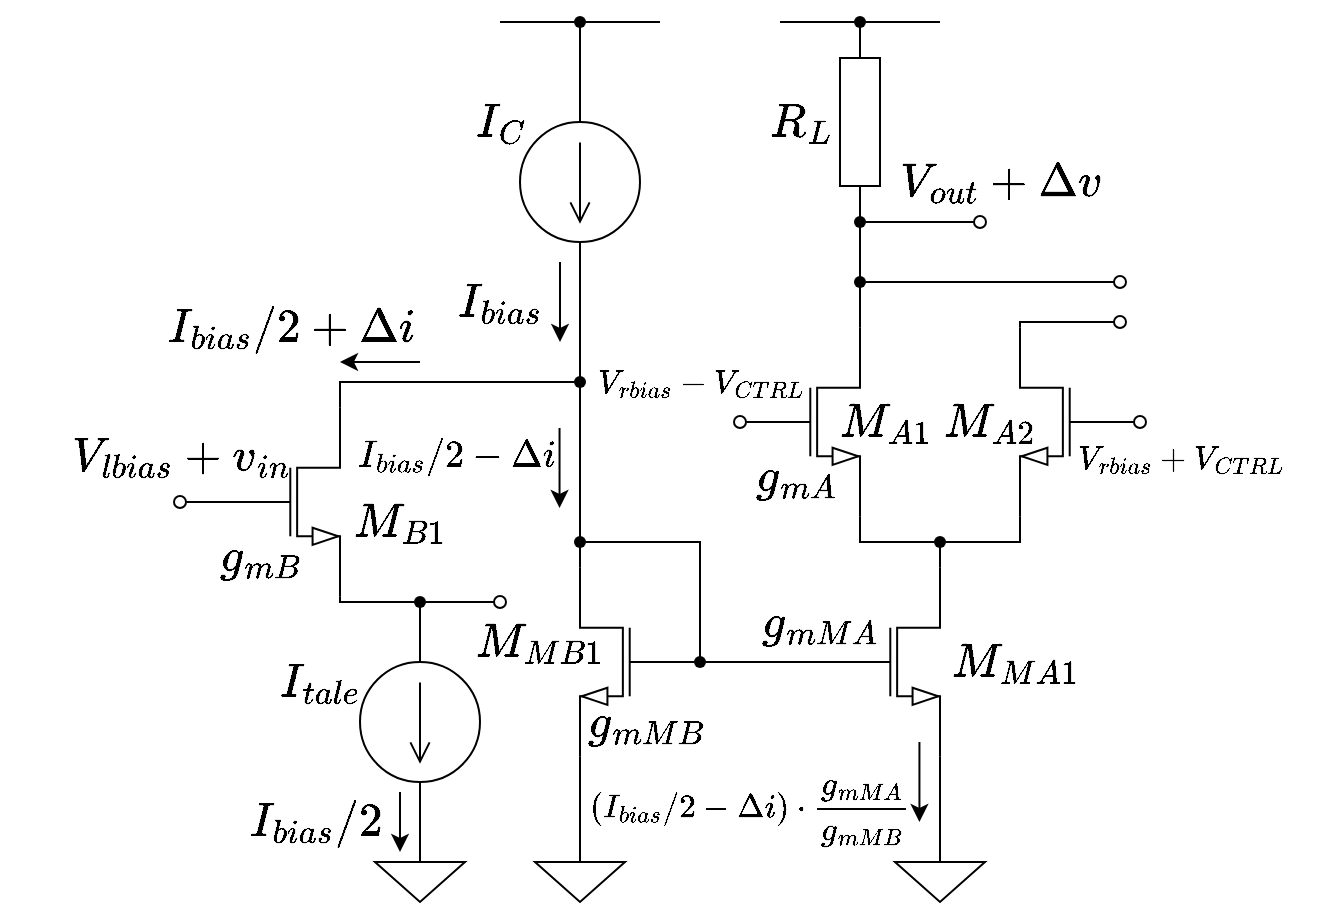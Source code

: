 <mxfile version="21.1.2" type="device">
  <diagram name="ページ1" id="mVm98HoABzWzxBuXfpn-">
    <mxGraphModel dx="844" dy="496" grid="1" gridSize="10" guides="1" tooltips="1" connect="1" arrows="1" fold="1" page="1" pageScale="1" pageWidth="827" pageHeight="1169" math="1" shadow="0">
      <root>
        <mxCell id="0" />
        <mxCell id="1" parent="0" />
        <mxCell id="XizeHZIjxKbHrV3lIYe8-11" style="edgeStyle=orthogonalEdgeStyle;rounded=0;orthogonalLoop=1;jettySize=auto;html=1;exitX=1;exitY=1;exitDx=0;exitDy=0;exitPerimeter=0;entryX=0;entryY=0.5;entryDx=0;entryDy=0;entryPerimeter=0;endArrow=none;endFill=0;" parent="1" source="XizeHZIjxKbHrV3lIYe8-2" target="XizeHZIjxKbHrV3lIYe8-4" edge="1">
          <mxGeometry relative="1" as="geometry">
            <Array as="points">
              <mxPoint x="200" y="330" />
              <mxPoint x="240" y="330" />
            </Array>
          </mxGeometry>
        </mxCell>
        <mxCell id="XizeHZIjxKbHrV3lIYe8-20" style="edgeStyle=orthogonalEdgeStyle;shape=connector;rounded=0;orthogonalLoop=1;jettySize=auto;html=1;exitX=1;exitY=0;exitDx=0;exitDy=0;exitPerimeter=0;labelBackgroundColor=default;strokeColor=default;fontFamily=Helvetica;fontSize=11;fontColor=default;endArrow=none;endFill=0;" parent="1" source="XizeHZIjxKbHrV3lIYe8-2" target="XizeHZIjxKbHrV3lIYe8-18" edge="1">
          <mxGeometry relative="1" as="geometry">
            <Array as="points">
              <mxPoint x="200" y="220" />
            </Array>
          </mxGeometry>
        </mxCell>
        <mxCell id="XizeHZIjxKbHrV3lIYe8-51" style="edgeStyle=orthogonalEdgeStyle;shape=connector;rounded=0;orthogonalLoop=1;jettySize=auto;html=1;exitX=0;exitY=0.5;exitDx=0;exitDy=0;exitPerimeter=0;entryX=1;entryY=0.5;entryDx=0;entryDy=0;labelBackgroundColor=default;strokeColor=default;fontFamily=Helvetica;fontSize=11;fontColor=default;endArrow=none;endFill=0;" parent="1" source="XizeHZIjxKbHrV3lIYe8-2" target="XizeHZIjxKbHrV3lIYe8-50" edge="1">
          <mxGeometry relative="1" as="geometry" />
        </mxCell>
        <mxCell id="XizeHZIjxKbHrV3lIYe8-2" value="" style="verticalLabelPosition=bottom;shadow=0;dashed=0;align=center;html=1;verticalAlign=top;shape=mxgraph.electrical.transistors.nmos;pointerEvents=1;" parent="1" vertex="1">
          <mxGeometry x="140" y="230" width="60" height="100" as="geometry" />
        </mxCell>
        <mxCell id="XizeHZIjxKbHrV3lIYe8-21" style="edgeStyle=orthogonalEdgeStyle;shape=connector;rounded=0;orthogonalLoop=1;jettySize=auto;html=1;exitX=1;exitY=0.5;exitDx=0;exitDy=0;exitPerimeter=0;labelBackgroundColor=default;strokeColor=default;fontFamily=Helvetica;fontSize=11;fontColor=default;endArrow=none;endFill=0;" parent="1" source="XizeHZIjxKbHrV3lIYe8-3" target="XizeHZIjxKbHrV3lIYe8-18" edge="1">
          <mxGeometry relative="1" as="geometry" />
        </mxCell>
        <mxCell id="XizeHZIjxKbHrV3lIYe8-45" style="edgeStyle=orthogonalEdgeStyle;shape=connector;rounded=0;orthogonalLoop=1;jettySize=auto;html=1;exitX=0;exitY=0.5;exitDx=0;exitDy=0;exitPerimeter=0;labelBackgroundColor=default;strokeColor=default;fontFamily=Helvetica;fontSize=11;fontColor=default;endArrow=none;endFill=0;" parent="1" source="XizeHZIjxKbHrV3lIYe8-3" target="XizeHZIjxKbHrV3lIYe8-40" edge="1">
          <mxGeometry relative="1" as="geometry" />
        </mxCell>
        <mxCell id="XizeHZIjxKbHrV3lIYe8-3" value="" style="pointerEvents=1;verticalLabelPosition=bottom;shadow=0;dashed=0;align=center;html=1;verticalAlign=top;shape=mxgraph.electrical.signal_sources.source;aspect=fixed;points=[[0.5,0,0],[1,0.5,0],[0.5,1,0],[0,0.5,0]];elSignalType=dc1;direction=south;" parent="1" vertex="1">
          <mxGeometry x="290" y="90" width="60" height="60" as="geometry" />
        </mxCell>
        <mxCell id="XizeHZIjxKbHrV3lIYe8-4" value="" style="pointerEvents=1;verticalLabelPosition=bottom;shadow=0;dashed=0;align=center;html=1;verticalAlign=top;shape=mxgraph.electrical.signal_sources.source;aspect=fixed;points=[[0.5,0,0],[1,0.5,0],[0.5,1,0],[0,0.5,0]];elSignalType=dc1;direction=south;" parent="1" vertex="1">
          <mxGeometry x="210" y="360" width="60" height="60" as="geometry" />
        </mxCell>
        <mxCell id="XizeHZIjxKbHrV3lIYe8-17" style="edgeStyle=orthogonalEdgeStyle;shape=connector;rounded=0;orthogonalLoop=1;jettySize=auto;html=1;exitX=1;exitY=1;exitDx=0;exitDy=0;exitPerimeter=0;entryX=0.5;entryY=0;entryDx=0;entryDy=0;entryPerimeter=0;labelBackgroundColor=default;strokeColor=default;fontFamily=Helvetica;fontSize=11;fontColor=default;endArrow=none;endFill=0;" parent="1" source="XizeHZIjxKbHrV3lIYe8-5" target="XizeHZIjxKbHrV3lIYe8-15" edge="1">
          <mxGeometry relative="1" as="geometry" />
        </mxCell>
        <mxCell id="XizeHZIjxKbHrV3lIYe8-28" style="edgeStyle=orthogonalEdgeStyle;shape=connector;rounded=0;orthogonalLoop=1;jettySize=auto;html=1;exitX=0;exitY=0.5;exitDx=0;exitDy=0;exitPerimeter=0;entryX=0.522;entryY=0.361;entryDx=0;entryDy=0;entryPerimeter=0;labelBackgroundColor=default;strokeColor=default;fontFamily=Helvetica;fontSize=11;fontColor=default;endArrow=none;endFill=0;" parent="1" source="XizeHZIjxKbHrV3lIYe8-5" target="XizeHZIjxKbHrV3lIYe8-25" edge="1">
          <mxGeometry relative="1" as="geometry" />
        </mxCell>
        <mxCell id="XizeHZIjxKbHrV3lIYe8-32" style="edgeStyle=orthogonalEdgeStyle;shape=connector;rounded=0;orthogonalLoop=1;jettySize=auto;html=1;exitX=1;exitY=0;exitDx=0;exitDy=0;exitPerimeter=0;labelBackgroundColor=default;strokeColor=default;fontFamily=Helvetica;fontSize=11;fontColor=default;endArrow=none;endFill=0;" parent="1" source="XizeHZIjxKbHrV3lIYe8-5" target="XizeHZIjxKbHrV3lIYe8-29" edge="1">
          <mxGeometry relative="1" as="geometry" />
        </mxCell>
        <mxCell id="XizeHZIjxKbHrV3lIYe8-5" value="" style="verticalLabelPosition=bottom;shadow=0;dashed=0;align=center;html=1;verticalAlign=top;shape=mxgraph.electrical.transistors.nmos;pointerEvents=1;" parent="1" vertex="1">
          <mxGeometry x="440" y="310" width="60" height="100" as="geometry" />
        </mxCell>
        <mxCell id="XizeHZIjxKbHrV3lIYe8-16" style="edgeStyle=orthogonalEdgeStyle;shape=connector;rounded=0;orthogonalLoop=1;jettySize=auto;html=1;exitX=1;exitY=1;exitDx=0;exitDy=0;exitPerimeter=0;entryX=0.5;entryY=0;entryDx=0;entryDy=0;entryPerimeter=0;labelBackgroundColor=default;strokeColor=default;fontFamily=Helvetica;fontSize=11;fontColor=default;endArrow=none;endFill=0;" parent="1" source="XizeHZIjxKbHrV3lIYe8-6" target="XizeHZIjxKbHrV3lIYe8-14" edge="1">
          <mxGeometry relative="1" as="geometry" />
        </mxCell>
        <mxCell id="XizeHZIjxKbHrV3lIYe8-23" style="edgeStyle=orthogonalEdgeStyle;shape=connector;rounded=0;orthogonalLoop=1;jettySize=auto;html=1;exitX=1;exitY=0;exitDx=0;exitDy=0;exitPerimeter=0;entryX=0.504;entryY=0.656;entryDx=0;entryDy=0;entryPerimeter=0;labelBackgroundColor=default;strokeColor=default;fontFamily=Helvetica;fontSize=11;fontColor=default;endArrow=none;endFill=0;" parent="1" source="XizeHZIjxKbHrV3lIYe8-6" target="XizeHZIjxKbHrV3lIYe8-19" edge="1">
          <mxGeometry relative="1" as="geometry" />
        </mxCell>
        <mxCell id="XizeHZIjxKbHrV3lIYe8-6" value="" style="verticalLabelPosition=bottom;shadow=0;dashed=0;align=center;html=1;verticalAlign=top;shape=mxgraph.electrical.transistors.nmos;pointerEvents=1;flipH=1;" parent="1" vertex="1">
          <mxGeometry x="320" y="310" width="60" height="100" as="geometry" />
        </mxCell>
        <mxCell id="XizeHZIjxKbHrV3lIYe8-31" style="edgeStyle=orthogonalEdgeStyle;shape=connector;rounded=0;orthogonalLoop=1;jettySize=auto;html=1;exitX=1;exitY=1;exitDx=0;exitDy=0;exitPerimeter=0;labelBackgroundColor=default;strokeColor=default;fontFamily=Helvetica;fontSize=11;fontColor=default;endArrow=none;endFill=0;" parent="1" source="XizeHZIjxKbHrV3lIYe8-7" target="XizeHZIjxKbHrV3lIYe8-29" edge="1">
          <mxGeometry relative="1" as="geometry">
            <Array as="points">
              <mxPoint x="540" y="300" />
            </Array>
          </mxGeometry>
        </mxCell>
        <mxCell id="XizeHZIjxKbHrV3lIYe8-38" style="edgeStyle=orthogonalEdgeStyle;shape=connector;rounded=0;orthogonalLoop=1;jettySize=auto;html=1;exitX=1;exitY=0;exitDx=0;exitDy=0;exitPerimeter=0;entryX=0;entryY=0.5;entryDx=0;entryDy=0;labelBackgroundColor=default;strokeColor=default;fontFamily=Helvetica;fontSize=11;fontColor=default;endArrow=none;endFill=0;" parent="1" source="XizeHZIjxKbHrV3lIYe8-7" target="XizeHZIjxKbHrV3lIYe8-36" edge="1">
          <mxGeometry relative="1" as="geometry">
            <Array as="points">
              <mxPoint x="540" y="190" />
            </Array>
          </mxGeometry>
        </mxCell>
        <mxCell id="XizeHZIjxKbHrV3lIYe8-56" style="edgeStyle=orthogonalEdgeStyle;shape=connector;rounded=0;orthogonalLoop=1;jettySize=auto;html=1;exitX=0;exitY=0.5;exitDx=0;exitDy=0;exitPerimeter=0;entryX=0;entryY=0.5;entryDx=0;entryDy=0;labelBackgroundColor=default;strokeColor=default;fontFamily=Helvetica;fontSize=11;fontColor=default;endArrow=none;endFill=0;" parent="1" source="XizeHZIjxKbHrV3lIYe8-7" target="XizeHZIjxKbHrV3lIYe8-55" edge="1">
          <mxGeometry relative="1" as="geometry" />
        </mxCell>
        <mxCell id="XizeHZIjxKbHrV3lIYe8-7" value="" style="verticalLabelPosition=bottom;shadow=0;dashed=0;align=center;html=1;verticalAlign=top;shape=mxgraph.electrical.transistors.nmos;pointerEvents=1;flipH=1;" parent="1" vertex="1">
          <mxGeometry x="540" y="190" width="60" height="100" as="geometry" />
        </mxCell>
        <mxCell id="XizeHZIjxKbHrV3lIYe8-30" style="edgeStyle=orthogonalEdgeStyle;shape=connector;rounded=0;orthogonalLoop=1;jettySize=auto;html=1;exitX=1;exitY=1;exitDx=0;exitDy=0;exitPerimeter=0;labelBackgroundColor=default;strokeColor=default;fontFamily=Helvetica;fontSize=11;fontColor=default;endArrow=none;endFill=0;" parent="1" source="XizeHZIjxKbHrV3lIYe8-9" target="XizeHZIjxKbHrV3lIYe8-29" edge="1">
          <mxGeometry relative="1" as="geometry">
            <Array as="points">
              <mxPoint x="460" y="300" />
            </Array>
          </mxGeometry>
        </mxCell>
        <mxCell id="XizeHZIjxKbHrV3lIYe8-35" style="edgeStyle=orthogonalEdgeStyle;shape=connector;rounded=0;orthogonalLoop=1;jettySize=auto;html=1;exitX=1;exitY=0;exitDx=0;exitDy=0;exitPerimeter=0;labelBackgroundColor=default;strokeColor=default;fontFamily=Helvetica;fontSize=11;fontColor=default;endArrow=none;endFill=0;" parent="1" source="XizeHZIjxKbHrV3lIYe8-9" target="XizeHZIjxKbHrV3lIYe8-33" edge="1">
          <mxGeometry relative="1" as="geometry" />
        </mxCell>
        <mxCell id="XizeHZIjxKbHrV3lIYe8-54" style="edgeStyle=orthogonalEdgeStyle;shape=connector;rounded=0;orthogonalLoop=1;jettySize=auto;html=1;exitX=0;exitY=0.5;exitDx=0;exitDy=0;exitPerimeter=0;entryX=1;entryY=0.5;entryDx=0;entryDy=0;labelBackgroundColor=default;strokeColor=default;fontFamily=Helvetica;fontSize=11;fontColor=default;endArrow=none;endFill=0;" parent="1" source="XizeHZIjxKbHrV3lIYe8-9" target="XizeHZIjxKbHrV3lIYe8-52" edge="1">
          <mxGeometry relative="1" as="geometry" />
        </mxCell>
        <mxCell id="XizeHZIjxKbHrV3lIYe8-9" value="" style="verticalLabelPosition=bottom;shadow=0;dashed=0;align=center;html=1;verticalAlign=top;shape=mxgraph.electrical.transistors.nmos;pointerEvents=1;" parent="1" vertex="1">
          <mxGeometry x="400" y="190" width="60" height="100" as="geometry" />
        </mxCell>
        <mxCell id="XizeHZIjxKbHrV3lIYe8-46" style="edgeStyle=orthogonalEdgeStyle;shape=connector;rounded=0;orthogonalLoop=1;jettySize=auto;html=1;exitX=0;exitY=0.5;exitDx=0;exitDy=0;exitPerimeter=0;labelBackgroundColor=default;strokeColor=default;fontFamily=Helvetica;fontSize=11;fontColor=default;endArrow=none;endFill=0;" parent="1" source="XizeHZIjxKbHrV3lIYe8-10" target="XizeHZIjxKbHrV3lIYe8-44" edge="1">
          <mxGeometry relative="1" as="geometry" />
        </mxCell>
        <mxCell id="XizeHZIjxKbHrV3lIYe8-71" style="edgeStyle=orthogonalEdgeStyle;shape=connector;rounded=0;orthogonalLoop=1;jettySize=auto;html=1;exitX=1;exitY=0.5;exitDx=0;exitDy=0;exitPerimeter=0;labelBackgroundColor=default;strokeColor=default;fontFamily=Helvetica;fontSize=11;fontColor=default;endArrow=none;endFill=0;" parent="1" source="XizeHZIjxKbHrV3lIYe8-10" target="XizeHZIjxKbHrV3lIYe8-70" edge="1">
          <mxGeometry relative="1" as="geometry" />
        </mxCell>
        <mxCell id="XizeHZIjxKbHrV3lIYe8-10" value="" style="pointerEvents=1;verticalLabelPosition=bottom;shadow=0;dashed=0;align=center;html=1;verticalAlign=top;shape=mxgraph.electrical.resistors.resistor_1;direction=south;" parent="1" vertex="1">
          <mxGeometry x="450" y="40" width="20" height="100" as="geometry" />
        </mxCell>
        <mxCell id="XizeHZIjxKbHrV3lIYe8-13" style="edgeStyle=orthogonalEdgeStyle;shape=connector;rounded=0;orthogonalLoop=1;jettySize=auto;html=1;exitX=0.5;exitY=0;exitDx=0;exitDy=0;exitPerimeter=0;entryX=1;entryY=0.5;entryDx=0;entryDy=0;entryPerimeter=0;labelBackgroundColor=default;strokeColor=default;fontFamily=Helvetica;fontSize=11;fontColor=default;endArrow=none;endFill=0;" parent="1" source="XizeHZIjxKbHrV3lIYe8-12" target="XizeHZIjxKbHrV3lIYe8-4" edge="1">
          <mxGeometry relative="1" as="geometry" />
        </mxCell>
        <mxCell id="XizeHZIjxKbHrV3lIYe8-12" value="" style="pointerEvents=1;verticalLabelPosition=bottom;shadow=0;dashed=0;align=center;html=1;verticalAlign=top;shape=mxgraph.electrical.signal_sources.signal_ground;fontFamily=Helvetica;fontSize=11;fontColor=default;" parent="1" vertex="1">
          <mxGeometry x="217.5" y="450" width="45" height="30" as="geometry" />
        </mxCell>
        <mxCell id="XizeHZIjxKbHrV3lIYe8-14" value="" style="pointerEvents=1;verticalLabelPosition=bottom;shadow=0;dashed=0;align=center;html=1;verticalAlign=top;shape=mxgraph.electrical.signal_sources.signal_ground;fontFamily=Helvetica;fontSize=11;fontColor=default;" parent="1" vertex="1">
          <mxGeometry x="297.5" y="450" width="45" height="30" as="geometry" />
        </mxCell>
        <mxCell id="XizeHZIjxKbHrV3lIYe8-15" value="" style="pointerEvents=1;verticalLabelPosition=bottom;shadow=0;dashed=0;align=center;html=1;verticalAlign=top;shape=mxgraph.electrical.signal_sources.signal_ground;fontFamily=Helvetica;fontSize=11;fontColor=default;" parent="1" vertex="1">
          <mxGeometry x="477.5" y="450" width="45" height="30" as="geometry" />
        </mxCell>
        <mxCell id="XizeHZIjxKbHrV3lIYe8-22" style="edgeStyle=orthogonalEdgeStyle;shape=connector;rounded=0;orthogonalLoop=1;jettySize=auto;html=1;labelBackgroundColor=default;strokeColor=default;fontFamily=Helvetica;fontSize=11;fontColor=default;endArrow=none;endFill=0;" parent="1" source="XizeHZIjxKbHrV3lIYe8-18" target="XizeHZIjxKbHrV3lIYe8-19" edge="1">
          <mxGeometry relative="1" as="geometry" />
        </mxCell>
        <mxCell id="XizeHZIjxKbHrV3lIYe8-18" value="" style="shape=waypoint;sketch=0;fillStyle=solid;size=6;pointerEvents=1;points=[];fillColor=none;resizable=0;rotatable=0;perimeter=centerPerimeter;snapToPoint=1;fontFamily=Helvetica;fontSize=11;fontColor=default;" parent="1" vertex="1">
          <mxGeometry x="310" y="210" width="20" height="20" as="geometry" />
        </mxCell>
        <mxCell id="XizeHZIjxKbHrV3lIYe8-19" value="" style="shape=waypoint;sketch=0;fillStyle=solid;size=6;pointerEvents=1;points=[];fillColor=none;resizable=0;rotatable=0;perimeter=centerPerimeter;snapToPoint=1;fontFamily=Helvetica;fontSize=11;fontColor=default;" parent="1" vertex="1">
          <mxGeometry x="310" y="290" width="20" height="20" as="geometry" />
        </mxCell>
        <mxCell id="XizeHZIjxKbHrV3lIYe8-27" style="edgeStyle=orthogonalEdgeStyle;shape=connector;rounded=0;orthogonalLoop=1;jettySize=auto;html=1;labelBackgroundColor=default;strokeColor=default;fontFamily=Helvetica;fontSize=11;fontColor=default;endArrow=none;endFill=0;" parent="1" source="XizeHZIjxKbHrV3lIYe8-25" target="XizeHZIjxKbHrV3lIYe8-19" edge="1">
          <mxGeometry relative="1" as="geometry">
            <Array as="points">
              <mxPoint x="380" y="300" />
            </Array>
          </mxGeometry>
        </mxCell>
        <mxCell id="XizeHZIjxKbHrV3lIYe8-25" value="" style="shape=waypoint;sketch=0;fillStyle=solid;size=6;pointerEvents=1;points=[];fillColor=none;resizable=0;rotatable=0;perimeter=centerPerimeter;snapToPoint=1;fontFamily=Helvetica;fontSize=11;fontColor=default;" parent="1" vertex="1">
          <mxGeometry x="370" y="350" width="20" height="20" as="geometry" />
        </mxCell>
        <mxCell id="XizeHZIjxKbHrV3lIYe8-29" value="" style="shape=waypoint;sketch=0;fillStyle=solid;size=6;pointerEvents=1;points=[];fillColor=none;resizable=0;rotatable=0;perimeter=centerPerimeter;snapToPoint=1;fontFamily=Helvetica;fontSize=11;fontColor=default;" parent="1" vertex="1">
          <mxGeometry x="490" y="290" width="20" height="20" as="geometry" />
        </mxCell>
        <mxCell id="XizeHZIjxKbHrV3lIYe8-72" style="edgeStyle=orthogonalEdgeStyle;shape=connector;rounded=0;orthogonalLoop=1;jettySize=auto;html=1;labelBackgroundColor=default;strokeColor=default;fontFamily=Helvetica;fontSize=11;fontColor=default;endArrow=none;endFill=0;" parent="1" source="XizeHZIjxKbHrV3lIYe8-33" target="XizeHZIjxKbHrV3lIYe8-70" edge="1">
          <mxGeometry relative="1" as="geometry" />
        </mxCell>
        <mxCell id="XizeHZIjxKbHrV3lIYe8-33" value="" style="shape=waypoint;sketch=0;fillStyle=solid;size=6;pointerEvents=1;points=[];fillColor=none;resizable=0;rotatable=0;perimeter=centerPerimeter;snapToPoint=1;fontFamily=Helvetica;fontSize=11;fontColor=default;" parent="1" vertex="1">
          <mxGeometry x="450" y="160" width="20" height="20" as="geometry" />
        </mxCell>
        <mxCell id="XizeHZIjxKbHrV3lIYe8-36" value="" style="verticalLabelPosition=bottom;shadow=0;dashed=0;align=center;html=1;verticalAlign=top;strokeWidth=1;shape=ellipse;perimeter=ellipsePerimeter;fontFamily=Helvetica;fontSize=11;fontColor=default;aspect=fixed;" parent="1" vertex="1">
          <mxGeometry x="587" y="187" width="6" height="6" as="geometry" />
        </mxCell>
        <mxCell id="XizeHZIjxKbHrV3lIYe8-39" style="edgeStyle=orthogonalEdgeStyle;shape=connector;rounded=0;orthogonalLoop=1;jettySize=auto;html=1;exitX=0;exitY=0.5;exitDx=0;exitDy=0;labelBackgroundColor=default;strokeColor=default;fontFamily=Helvetica;fontSize=11;fontColor=default;endArrow=none;endFill=0;" parent="1" source="XizeHZIjxKbHrV3lIYe8-37" target="XizeHZIjxKbHrV3lIYe8-33" edge="1">
          <mxGeometry relative="1" as="geometry" />
        </mxCell>
        <mxCell id="XizeHZIjxKbHrV3lIYe8-37" value="" style="verticalLabelPosition=bottom;shadow=0;dashed=0;align=center;html=1;verticalAlign=top;strokeWidth=1;shape=ellipse;perimeter=ellipsePerimeter;fontFamily=Helvetica;fontSize=11;fontColor=default;aspect=fixed;" parent="1" vertex="1">
          <mxGeometry x="587" y="167" width="6" height="6" as="geometry" />
        </mxCell>
        <mxCell id="XizeHZIjxKbHrV3lIYe8-41" value="" style="group" parent="1" vertex="1" connectable="0">
          <mxGeometry x="280" y="30" width="80" height="20" as="geometry" />
        </mxCell>
        <mxCell id="XizeHZIjxKbHrV3lIYe8-1" value="" style="endArrow=none;html=1;rounded=0;" parent="XizeHZIjxKbHrV3lIYe8-41" edge="1">
          <mxGeometry width="50" height="50" relative="1" as="geometry">
            <mxPoint y="10" as="sourcePoint" />
            <mxPoint x="80" y="10" as="targetPoint" />
          </mxGeometry>
        </mxCell>
        <mxCell id="XizeHZIjxKbHrV3lIYe8-40" value="" style="shape=waypoint;sketch=0;fillStyle=solid;size=6;pointerEvents=1;points=[];fillColor=none;resizable=0;rotatable=0;perimeter=centerPerimeter;snapToPoint=1;fontFamily=Helvetica;fontSize=11;fontColor=default;" parent="XizeHZIjxKbHrV3lIYe8-41" vertex="1">
          <mxGeometry x="30" width="20" height="20" as="geometry" />
        </mxCell>
        <mxCell id="XizeHZIjxKbHrV3lIYe8-42" value="" style="group" parent="1" vertex="1" connectable="0">
          <mxGeometry x="420" y="30" width="80" height="20" as="geometry" />
        </mxCell>
        <mxCell id="XizeHZIjxKbHrV3lIYe8-43" value="" style="endArrow=none;html=1;rounded=0;" parent="XizeHZIjxKbHrV3lIYe8-42" edge="1">
          <mxGeometry width="50" height="50" relative="1" as="geometry">
            <mxPoint y="10" as="sourcePoint" />
            <mxPoint x="80" y="10" as="targetPoint" />
          </mxGeometry>
        </mxCell>
        <mxCell id="XizeHZIjxKbHrV3lIYe8-44" value="" style="shape=waypoint;sketch=0;fillStyle=solid;size=6;pointerEvents=1;points=[];fillColor=none;resizable=0;rotatable=0;perimeter=centerPerimeter;snapToPoint=1;fontFamily=Helvetica;fontSize=11;fontColor=default;" parent="XizeHZIjxKbHrV3lIYe8-42" vertex="1">
          <mxGeometry x="30" width="20" height="20" as="geometry" />
        </mxCell>
        <mxCell id="XizeHZIjxKbHrV3lIYe8-47" value="&lt;font style=&quot;font-size: 20px;&quot;&gt;`I_{C}`&lt;/font&gt;" style="text;html=1;align=center;verticalAlign=middle;resizable=0;points=[];autosize=1;strokeColor=none;fillColor=none;fontSize=11;fontFamily=Helvetica;fontColor=default;" parent="1" vertex="1">
          <mxGeometry x="240" y="70" width="80" height="40" as="geometry" />
        </mxCell>
        <mxCell id="XizeHZIjxKbHrV3lIYe8-48" value="" style="endArrow=classic;html=1;rounded=0;labelBackgroundColor=default;strokeColor=default;fontFamily=Helvetica;fontSize=11;fontColor=default;shape=connector;" parent="1" edge="1">
          <mxGeometry width="50" height="50" relative="1" as="geometry">
            <mxPoint x="310" y="160" as="sourcePoint" />
            <mxPoint x="310" y="200" as="targetPoint" />
          </mxGeometry>
        </mxCell>
        <mxCell id="XizeHZIjxKbHrV3lIYe8-49" value="&lt;font style=&quot;font-size: 20px;&quot;&gt;`I_{bias}`&lt;/font&gt;" style="text;html=1;align=center;verticalAlign=middle;resizable=0;points=[];autosize=1;strokeColor=none;fillColor=none;fontSize=11;fontFamily=Helvetica;fontColor=default;" parent="1" vertex="1">
          <mxGeometry x="230" y="160" width="100" height="40" as="geometry" />
        </mxCell>
        <mxCell id="XizeHZIjxKbHrV3lIYe8-50" value="" style="verticalLabelPosition=bottom;shadow=0;dashed=0;align=center;html=1;verticalAlign=top;strokeWidth=1;shape=ellipse;perimeter=ellipsePerimeter;fontFamily=Helvetica;fontSize=11;fontColor=default;aspect=fixed;" parent="1" vertex="1">
          <mxGeometry x="117" y="277" width="6" height="6" as="geometry" />
        </mxCell>
        <mxCell id="XizeHZIjxKbHrV3lIYe8-52" value="" style="verticalLabelPosition=bottom;shadow=0;dashed=0;align=center;html=1;verticalAlign=top;strokeWidth=1;shape=ellipse;perimeter=ellipsePerimeter;fontFamily=Helvetica;fontSize=11;fontColor=default;aspect=fixed;" parent="1" vertex="1">
          <mxGeometry x="397" y="237" width="6" height="6" as="geometry" />
        </mxCell>
        <mxCell id="XizeHZIjxKbHrV3lIYe8-55" value="" style="verticalLabelPosition=bottom;shadow=0;dashed=0;align=center;html=1;verticalAlign=top;strokeWidth=1;shape=ellipse;perimeter=ellipsePerimeter;fontFamily=Helvetica;fontSize=11;fontColor=default;aspect=fixed;" parent="1" vertex="1">
          <mxGeometry x="597" y="237" width="6" height="6" as="geometry" />
        </mxCell>
        <mxCell id="XizeHZIjxKbHrV3lIYe8-57" value="&lt;font style=&quot;font-size: 20px;&quot;&gt;`R_{L}`&lt;/font&gt;" style="text;html=1;align=center;verticalAlign=middle;resizable=0;points=[];autosize=1;strokeColor=none;fillColor=none;fontSize=11;fontFamily=Helvetica;fontColor=default;" parent="1" vertex="1">
          <mxGeometry x="385" y="70" width="90" height="40" as="geometry" />
        </mxCell>
        <mxCell id="XizeHZIjxKbHrV3lIYe8-58" value="&lt;font style=&quot;font-size: 20px;&quot;&gt;`V_{lbias}+v_{i n}`&lt;/font&gt;" style="text;html=1;align=center;verticalAlign=middle;resizable=0;points=[];autosize=1;strokeColor=none;fillColor=none;fontSize=11;fontFamily=Helvetica;fontColor=default;" parent="1" vertex="1">
          <mxGeometry x="30" y="237" width="180" height="40" as="geometry" />
        </mxCell>
        <mxCell id="XizeHZIjxKbHrV3lIYe8-59" value="" style="endArrow=classic;html=1;rounded=0;labelBackgroundColor=default;strokeColor=default;fontFamily=Helvetica;fontSize=11;fontColor=default;shape=connector;" parent="1" edge="1">
          <mxGeometry width="50" height="50" relative="1" as="geometry">
            <mxPoint x="240" y="210" as="sourcePoint" />
            <mxPoint x="200" y="210" as="targetPoint" />
          </mxGeometry>
        </mxCell>
        <mxCell id="XizeHZIjxKbHrV3lIYe8-60" value="&lt;font style=&quot;font-size: 20px;&quot;&gt;`I_{bias}&quot;/&quot;2+\Delta i`&lt;/font&gt;" style="text;html=1;align=center;verticalAlign=middle;resizable=0;points=[];autosize=1;strokeColor=none;fillColor=none;fontSize=11;fontFamily=Helvetica;fontColor=default;" parent="1" vertex="1">
          <mxGeometry x="70" y="173" width="210" height="40" as="geometry" />
        </mxCell>
        <mxCell id="XizeHZIjxKbHrV3lIYe8-61" value="&lt;font style=&quot;font-size: 16px;&quot;&gt;`I_{bias}&quot;/&quot;2-\Delta i`&lt;/font&gt;" style="text;html=1;align=center;verticalAlign=middle;resizable=0;points=[];autosize=1;strokeColor=none;fillColor=none;fontSize=16;fontFamily=Helvetica;fontColor=default;" parent="1" vertex="1">
          <mxGeometry x="172.5" y="242" width="170" height="30" as="geometry" />
        </mxCell>
        <mxCell id="XizeHZIjxKbHrV3lIYe8-62" value="" style="endArrow=classic;html=1;rounded=0;labelBackgroundColor=default;strokeColor=default;fontFamily=Helvetica;fontSize=11;fontColor=default;shape=connector;" parent="1" edge="1">
          <mxGeometry width="50" height="50" relative="1" as="geometry">
            <mxPoint x="309.77" y="243" as="sourcePoint" />
            <mxPoint x="309.77" y="283" as="targetPoint" />
          </mxGeometry>
        </mxCell>
        <mxCell id="XizeHZIjxKbHrV3lIYe8-63" value="" style="endArrow=classic;html=1;rounded=0;labelBackgroundColor=default;strokeColor=default;fontFamily=Helvetica;fontSize=11;fontColor=default;shape=connector;" parent="1" edge="1">
          <mxGeometry width="50" height="50" relative="1" as="geometry">
            <mxPoint x="489.72" y="400" as="sourcePoint" />
            <mxPoint x="489.72" y="440" as="targetPoint" />
          </mxGeometry>
        </mxCell>
        <mxCell id="XizeHZIjxKbHrV3lIYe8-64" value="&lt;font style=&quot;font-size: 14px;&quot;&gt;`(I_{bias}&quot;/&quot;2-\Delta i)\cdot g_{mMA}/g_{mMB}`&lt;/font&gt;" style="text;html=1;align=center;verticalAlign=middle;resizable=0;points=[];autosize=1;strokeColor=none;fillColor=none;fontSize=14;fontFamily=Helvetica;fontColor=default;" parent="1" vertex="1">
          <mxGeometry x="250" y="420" width="310" height="30" as="geometry" />
        </mxCell>
        <mxCell id="XizeHZIjxKbHrV3lIYe8-65" value="&lt;font style=&quot;font-size: 20px;&quot;&gt;`I_{t a l e}`&lt;/font&gt;" style="text;html=1;align=center;verticalAlign=middle;resizable=0;points=[];autosize=1;strokeColor=none;fillColor=none;fontSize=11;fontFamily=Helvetica;fontColor=default;" parent="1" vertex="1">
          <mxGeometry x="130" y="350" width="120" height="40" as="geometry" />
        </mxCell>
        <mxCell id="XizeHZIjxKbHrV3lIYe8-66" value="&lt;font style=&quot;font-size: 20px;&quot;&gt;`I_{bias}&quot;/&quot;2`&lt;/font&gt;" style="text;html=1;align=center;verticalAlign=middle;resizable=0;points=[];autosize=1;strokeColor=none;fillColor=none;fontSize=11;fontFamily=Helvetica;fontColor=default;" parent="1" vertex="1">
          <mxGeometry x="123" y="420" width="130" height="40" as="geometry" />
        </mxCell>
        <mxCell id="XizeHZIjxKbHrV3lIYe8-67" value="" style="endArrow=classic;html=1;rounded=0;labelBackgroundColor=default;strokeColor=default;fontFamily=Helvetica;fontSize=11;fontColor=default;shape=connector;" parent="1" edge="1">
          <mxGeometry width="50" height="50" relative="1" as="geometry">
            <mxPoint x="230" y="425" as="sourcePoint" />
            <mxPoint x="230" y="455" as="targetPoint" />
          </mxGeometry>
        </mxCell>
        <mxCell id="XizeHZIjxKbHrV3lIYe8-68" value="&lt;font style=&quot;font-size: 14px;&quot;&gt;`V_{rbias}-V_{CTRL}`&lt;/font&gt;" style="text;html=1;align=center;verticalAlign=middle;resizable=0;points=[];autosize=1;strokeColor=none;fillColor=none;fontSize=14;fontFamily=Helvetica;fontColor=default;" parent="1" vertex="1">
          <mxGeometry x="300" y="205" width="160" height="30" as="geometry" />
        </mxCell>
        <mxCell id="XizeHZIjxKbHrV3lIYe8-69" value="&lt;font style=&quot;font-size: 14px;&quot;&gt;`V_{rbias}+V_{CTRL}`&lt;/font&gt;" style="text;html=1;align=center;verticalAlign=middle;resizable=0;points=[];autosize=1;strokeColor=none;fillColor=none;fontSize=14;fontFamily=Helvetica;fontColor=default;" parent="1" vertex="1">
          <mxGeometry x="540" y="243" width="160" height="30" as="geometry" />
        </mxCell>
        <mxCell id="XizeHZIjxKbHrV3lIYe8-70" value="" style="shape=waypoint;sketch=0;fillStyle=solid;size=6;pointerEvents=1;points=[];fillColor=none;resizable=0;rotatable=0;perimeter=centerPerimeter;snapToPoint=1;fontFamily=Helvetica;fontSize=11;fontColor=default;" parent="1" vertex="1">
          <mxGeometry x="450" y="130" width="20" height="20" as="geometry" />
        </mxCell>
        <mxCell id="XizeHZIjxKbHrV3lIYe8-74" style="edgeStyle=orthogonalEdgeStyle;shape=connector;rounded=0;orthogonalLoop=1;jettySize=auto;html=1;exitX=0;exitY=0.5;exitDx=0;exitDy=0;labelBackgroundColor=default;strokeColor=default;fontFamily=Helvetica;fontSize=11;fontColor=default;endArrow=none;endFill=0;" parent="1" source="XizeHZIjxKbHrV3lIYe8-73" target="XizeHZIjxKbHrV3lIYe8-70" edge="1">
          <mxGeometry relative="1" as="geometry" />
        </mxCell>
        <mxCell id="XizeHZIjxKbHrV3lIYe8-73" value="" style="verticalLabelPosition=bottom;shadow=0;dashed=0;align=center;html=1;verticalAlign=top;strokeWidth=1;shape=ellipse;perimeter=ellipsePerimeter;fontFamily=Helvetica;fontSize=11;fontColor=default;aspect=fixed;" parent="1" vertex="1">
          <mxGeometry x="517" y="137" width="6" height="6" as="geometry" />
        </mxCell>
        <mxCell id="XizeHZIjxKbHrV3lIYe8-75" value="&lt;font style=&quot;font-size: 20px;&quot;&gt;`V_{out}+\Delta v`&lt;/font&gt;" style="text;html=1;align=center;verticalAlign=middle;resizable=0;points=[];autosize=1;strokeColor=none;fillColor=none;fontSize=11;fontFamily=Helvetica;fontColor=default;" parent="1" vertex="1">
          <mxGeometry x="440" y="100" width="180" height="40" as="geometry" />
        </mxCell>
        <mxCell id="XizeHZIjxKbHrV3lIYe8-77" value="&lt;font style=&quot;font-size: 20px;&quot;&gt;`M_{B1}`&lt;/font&gt;" style="text;html=1;align=center;verticalAlign=middle;resizable=0;points=[];autosize=1;strokeColor=none;fillColor=none;fontSize=11;fontFamily=Helvetica;fontColor=default;" parent="1" vertex="1">
          <mxGeometry x="180" y="270" width="100" height="40" as="geometry" />
        </mxCell>
        <mxCell id="XizeHZIjxKbHrV3lIYe8-78" value="&lt;font style=&quot;font-size: 20px;&quot;&gt;`M_{MB1}`&lt;/font&gt;" style="text;html=1;align=center;verticalAlign=middle;resizable=0;points=[];autosize=1;strokeColor=none;fillColor=none;fontSize=11;fontFamily=Helvetica;fontColor=default;" parent="1" vertex="1">
          <mxGeometry x="240" y="330" width="120" height="40" as="geometry" />
        </mxCell>
        <mxCell id="XizeHZIjxKbHrV3lIYe8-79" value="&lt;font style=&quot;font-size: 20px;&quot;&gt;`M_{MA1}`&lt;/font&gt;" style="text;html=1;align=center;verticalAlign=middle;resizable=0;points=[];autosize=1;strokeColor=none;fillColor=none;fontSize=11;fontFamily=Helvetica;fontColor=default;" parent="1" vertex="1">
          <mxGeometry x="477.5" y="340" width="120" height="40" as="geometry" />
        </mxCell>
        <mxCell id="XizeHZIjxKbHrV3lIYe8-80" value="&lt;font style=&quot;font-size: 20px;&quot;&gt;`M_{A1}`&lt;/font&gt;" style="text;html=1;align=center;verticalAlign=middle;resizable=0;points=[];autosize=1;strokeColor=none;fillColor=none;fontSize=11;fontFamily=Helvetica;fontColor=default;" parent="1" vertex="1">
          <mxGeometry x="423" y="220" width="100" height="40" as="geometry" />
        </mxCell>
        <mxCell id="XizeHZIjxKbHrV3lIYe8-81" value="&lt;font style=&quot;font-size: 20px;&quot;&gt;`M_{A2}`&lt;/font&gt;" style="text;html=1;align=center;verticalAlign=middle;resizable=0;points=[];autosize=1;strokeColor=none;fillColor=none;fontSize=11;fontFamily=Helvetica;fontColor=default;" parent="1" vertex="1">
          <mxGeometry x="475" y="220" width="100" height="40" as="geometry" />
        </mxCell>
        <mxCell id="Gk51vJqsRJ8-dFPgZ4iU-3" style="edgeStyle=orthogonalEdgeStyle;rounded=0;orthogonalLoop=1;jettySize=auto;html=1;exitX=0;exitY=0.5;exitDx=0;exitDy=0;endArrow=none;endFill=0;" edge="1" parent="1" source="Gk51vJqsRJ8-dFPgZ4iU-1" target="Gk51vJqsRJ8-dFPgZ4iU-2">
          <mxGeometry relative="1" as="geometry" />
        </mxCell>
        <mxCell id="Gk51vJqsRJ8-dFPgZ4iU-1" value="" style="verticalLabelPosition=bottom;shadow=0;dashed=0;align=center;html=1;verticalAlign=top;strokeWidth=1;shape=ellipse;perimeter=ellipsePerimeter;fontFamily=Helvetica;fontSize=11;fontColor=default;aspect=fixed;" vertex="1" parent="1">
          <mxGeometry x="277" y="327" width="6" height="6" as="geometry" />
        </mxCell>
        <mxCell id="Gk51vJqsRJ8-dFPgZ4iU-2" value="" style="shape=waypoint;sketch=0;fillStyle=solid;size=6;pointerEvents=1;points=[];fillColor=none;resizable=0;rotatable=0;perimeter=centerPerimeter;snapToPoint=1;fontFamily=Helvetica;fontSize=11;fontColor=default;" vertex="1" parent="1">
          <mxGeometry x="230" y="320" width="20" height="20" as="geometry" />
        </mxCell>
        <mxCell id="Gk51vJqsRJ8-dFPgZ4iU-4" value="&lt;font style=&quot;font-size: 20px;&quot;&gt;`g_{mB}`&lt;/font&gt;" style="text;html=1;align=center;verticalAlign=middle;resizable=0;points=[];autosize=1;strokeColor=none;fillColor=none;fontSize=11;fontFamily=Helvetica;fontColor=default;" vertex="1" parent="1">
          <mxGeometry x="110" y="287" width="100" height="40" as="geometry" />
        </mxCell>
        <mxCell id="Gk51vJqsRJ8-dFPgZ4iU-5" value="&lt;font style=&quot;font-size: 20px;&quot;&gt;`g_{mMB}`&lt;/font&gt;" style="text;html=1;align=center;verticalAlign=middle;resizable=0;points=[];autosize=1;strokeColor=none;fillColor=none;fontSize=11;fontFamily=Helvetica;fontColor=default;" vertex="1" parent="1">
          <mxGeometry x="293" y="370" width="120" height="40" as="geometry" />
        </mxCell>
        <mxCell id="Gk51vJqsRJ8-dFPgZ4iU-6" value="&lt;font style=&quot;font-size: 20px;&quot;&gt;`g_{mMA}`&lt;/font&gt;" style="text;html=1;align=center;verticalAlign=middle;resizable=0;points=[];autosize=1;strokeColor=none;fillColor=none;fontSize=11;fontFamily=Helvetica;fontColor=default;" vertex="1" parent="1">
          <mxGeometry x="380" y="320" width="120" height="40" as="geometry" />
        </mxCell>
        <mxCell id="Gk51vJqsRJ8-dFPgZ4iU-7" value="&lt;font style=&quot;font-size: 20px;&quot;&gt;`g_{mA}`&lt;/font&gt;" style="text;html=1;align=center;verticalAlign=middle;resizable=0;points=[];autosize=1;strokeColor=none;fillColor=none;fontSize=11;fontFamily=Helvetica;fontColor=default;" vertex="1" parent="1">
          <mxGeometry x="377.5" y="247" width="100" height="40" as="geometry" />
        </mxCell>
      </root>
    </mxGraphModel>
  </diagram>
</mxfile>
